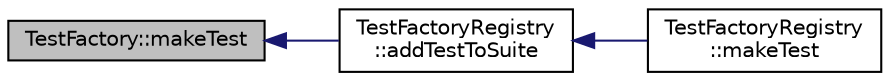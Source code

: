 digraph "TestFactory::makeTest"
{
  edge [fontname="Helvetica",fontsize="10",labelfontname="Helvetica",labelfontsize="10"];
  node [fontname="Helvetica",fontsize="10",shape=record];
  rankdir="LR";
  Node1 [label="TestFactory::makeTest",height=0.2,width=0.4,color="black", fillcolor="grey75", style="filled", fontcolor="black"];
  Node1 -> Node2 [dir="back",color="midnightblue",fontsize="10",style="solid",fontname="Helvetica"];
  Node2 [label="TestFactoryRegistry\l::addTestToSuite",height=0.2,width=0.4,color="black", fillcolor="white", style="filled",URL="$class_test_factory_registry.html#a39180636ddd11a499d15614a335b17d5"];
  Node2 -> Node3 [dir="back",color="midnightblue",fontsize="10",style="solid",fontname="Helvetica"];
  Node3 [label="TestFactoryRegistry\l::makeTest",height=0.2,width=0.4,color="black", fillcolor="white", style="filled",URL="$class_test_factory_registry.html#a35b9c93f7129c0d9773d344b79e2e3ac"];
}
